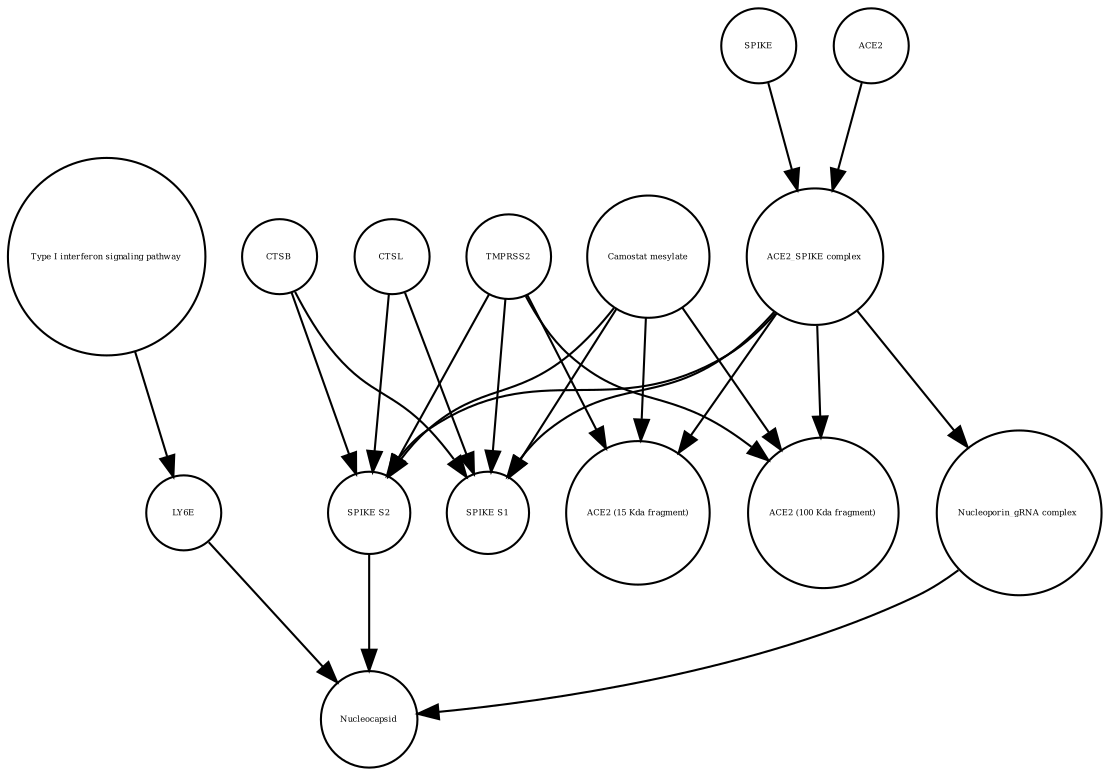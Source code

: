 strict digraph  {
"Type I interferon signaling pathway" [annotation="", bipartite=0, cls=phenotype, fontsize=4, label="Type I interferon signaling pathway", shape=circle];
LY6E [annotation="", bipartite=0, cls=macromolecule, fontsize=4, label=LY6E, shape=circle];
"SPIKE S1" [annotation="", bipartite=0, cls=macromolecule, fontsize=4, label="SPIKE S1", shape=circle];
"ACE2_SPIKE complex" [annotation="", bipartite=0, cls=complex, fontsize=4, label="ACE2_SPIKE complex", shape=circle];
"ACE2 (15 Kda fragment)" [annotation="", bipartite=0, cls=macromolecule, fontsize=4, label="ACE2 (15 Kda fragment)", shape=circle];
TMPRSS2 [annotation="", bipartite=0, cls=macromolecule, fontsize=4, label=TMPRSS2, shape=circle];
"SPIKE S2" [annotation="", bipartite=0, cls=macromolecule, fontsize=4, label="SPIKE S2", shape=circle];
CTSL [annotation="", bipartite=0, cls=macromolecule, fontsize=4, label=CTSL, shape=circle];
"ACE2 (100 Kda fragment)" [annotation="", bipartite=0, cls=macromolecule, fontsize=4, label="ACE2 (100 Kda fragment)", shape=circle];
"Nucleoporin_gRNA complex " [annotation="", bipartite=0, cls=complex, fontsize=4, label="Nucleoporin_gRNA complex ", shape=circle];
SPIKE [annotation="", bipartite=0, cls="macromolecule multimer", fontsize=4, label=SPIKE, shape=circle];
CTSB [annotation="", bipartite=0, cls=macromolecule, fontsize=4, label=CTSB, shape=circle];
Nucleocapsid [annotation="", bipartite=0, cls=complex, fontsize=4, label=Nucleocapsid, shape=circle];
"Camostat mesylate" [annotation="urn_miriam_pubchem.compound_2536", bipartite=0, cls="simple chemical", fontsize=4, label="Camostat mesylate", shape=circle];
ACE2 [annotation="", bipartite=0, cls=macromolecule, fontsize=4, label=ACE2, shape=circle];
"Type I interferon signaling pathway" -> LY6E  [annotation="", interaction_type=stimulation];
LY6E -> Nucleocapsid  [annotation="urn_miriam_doi_10.1101%2F2020.03.05.979260|urn_miriam_doi_10.1101%2F2020.04.02.021469", interaction_type=inhibition];
"ACE2_SPIKE complex" -> "SPIKE S1"  [annotation="", interaction_type=production];
"ACE2_SPIKE complex" -> "ACE2 (15 Kda fragment)"  [annotation="", interaction_type=production];
"ACE2_SPIKE complex" -> "SPIKE S2"  [annotation="", interaction_type=production];
"ACE2_SPIKE complex" -> "ACE2 (100 Kda fragment)"  [annotation="", interaction_type=production];
"ACE2_SPIKE complex" -> "Nucleoporin_gRNA complex "  [annotation="urn_miriam_pubmed_32142651|urn_miriam_pubmed_32094589", interaction_type=stimulation];
TMPRSS2 -> "ACE2 (100 Kda fragment)"  [annotation="urn_miriam_pubmed_32142651|urn_miriam_pubmed_32094589|urn_miriam_pubmed_24227843", interaction_type=catalysis];
TMPRSS2 -> "SPIKE S1"  [annotation="urn_miriam_pubmed_32142651|urn_miriam_pubmed_32094589|urn_miriam_pubmed_24227843", interaction_type=catalysis];
TMPRSS2 -> "SPIKE S2"  [annotation="urn_miriam_pubmed_32142651|urn_miriam_pubmed_32094589|urn_miriam_pubmed_24227843", interaction_type=catalysis];
TMPRSS2 -> "ACE2 (15 Kda fragment)"  [annotation="urn_miriam_pubmed_32142651|urn_miriam_pubmed_32094589|urn_miriam_pubmed_24227843", interaction_type=catalysis];
"SPIKE S2" -> Nucleocapsid  [annotation="urn_miriam_doi_10.1101%2F2020.03.05.979260|urn_miriam_doi_10.1101%2F2020.04.02.021469", interaction_type=stimulation];
CTSL -> "SPIKE S1"  [annotation=urn_miriam_pubmed_32142651, interaction_type=catalysis];
CTSL -> "SPIKE S2"  [annotation=urn_miriam_pubmed_32142651, interaction_type=catalysis];
"Nucleoporin_gRNA complex " -> Nucleocapsid  [annotation="", interaction_type=production];
SPIKE -> "ACE2_SPIKE complex"  [annotation="", interaction_type=production];
CTSB -> "SPIKE S1"  [annotation=urn_miriam_pubmed_32142651, interaction_type=catalysis];
CTSB -> "SPIKE S2"  [annotation=urn_miriam_pubmed_32142651, interaction_type=catalysis];
"Camostat mesylate" -> "ACE2 (100 Kda fragment)"  [annotation="urn_miriam_pubmed_32142651|urn_miriam_pubmed_32094589|urn_miriam_pubmed_24227843", interaction_type=inhibition];
"Camostat mesylate" -> "SPIKE S1"  [annotation="urn_miriam_pubmed_32142651|urn_miriam_pubmed_32094589|urn_miriam_pubmed_24227843", interaction_type=inhibition];
"Camostat mesylate" -> "SPIKE S2"  [annotation="urn_miriam_pubmed_32142651|urn_miriam_pubmed_32094589|urn_miriam_pubmed_24227843", interaction_type=inhibition];
"Camostat mesylate" -> "ACE2 (15 Kda fragment)"  [annotation="urn_miriam_pubmed_32142651|urn_miriam_pubmed_32094589|urn_miriam_pubmed_24227843", interaction_type=inhibition];
ACE2 -> "ACE2_SPIKE complex"  [annotation="", interaction_type=production];
}
